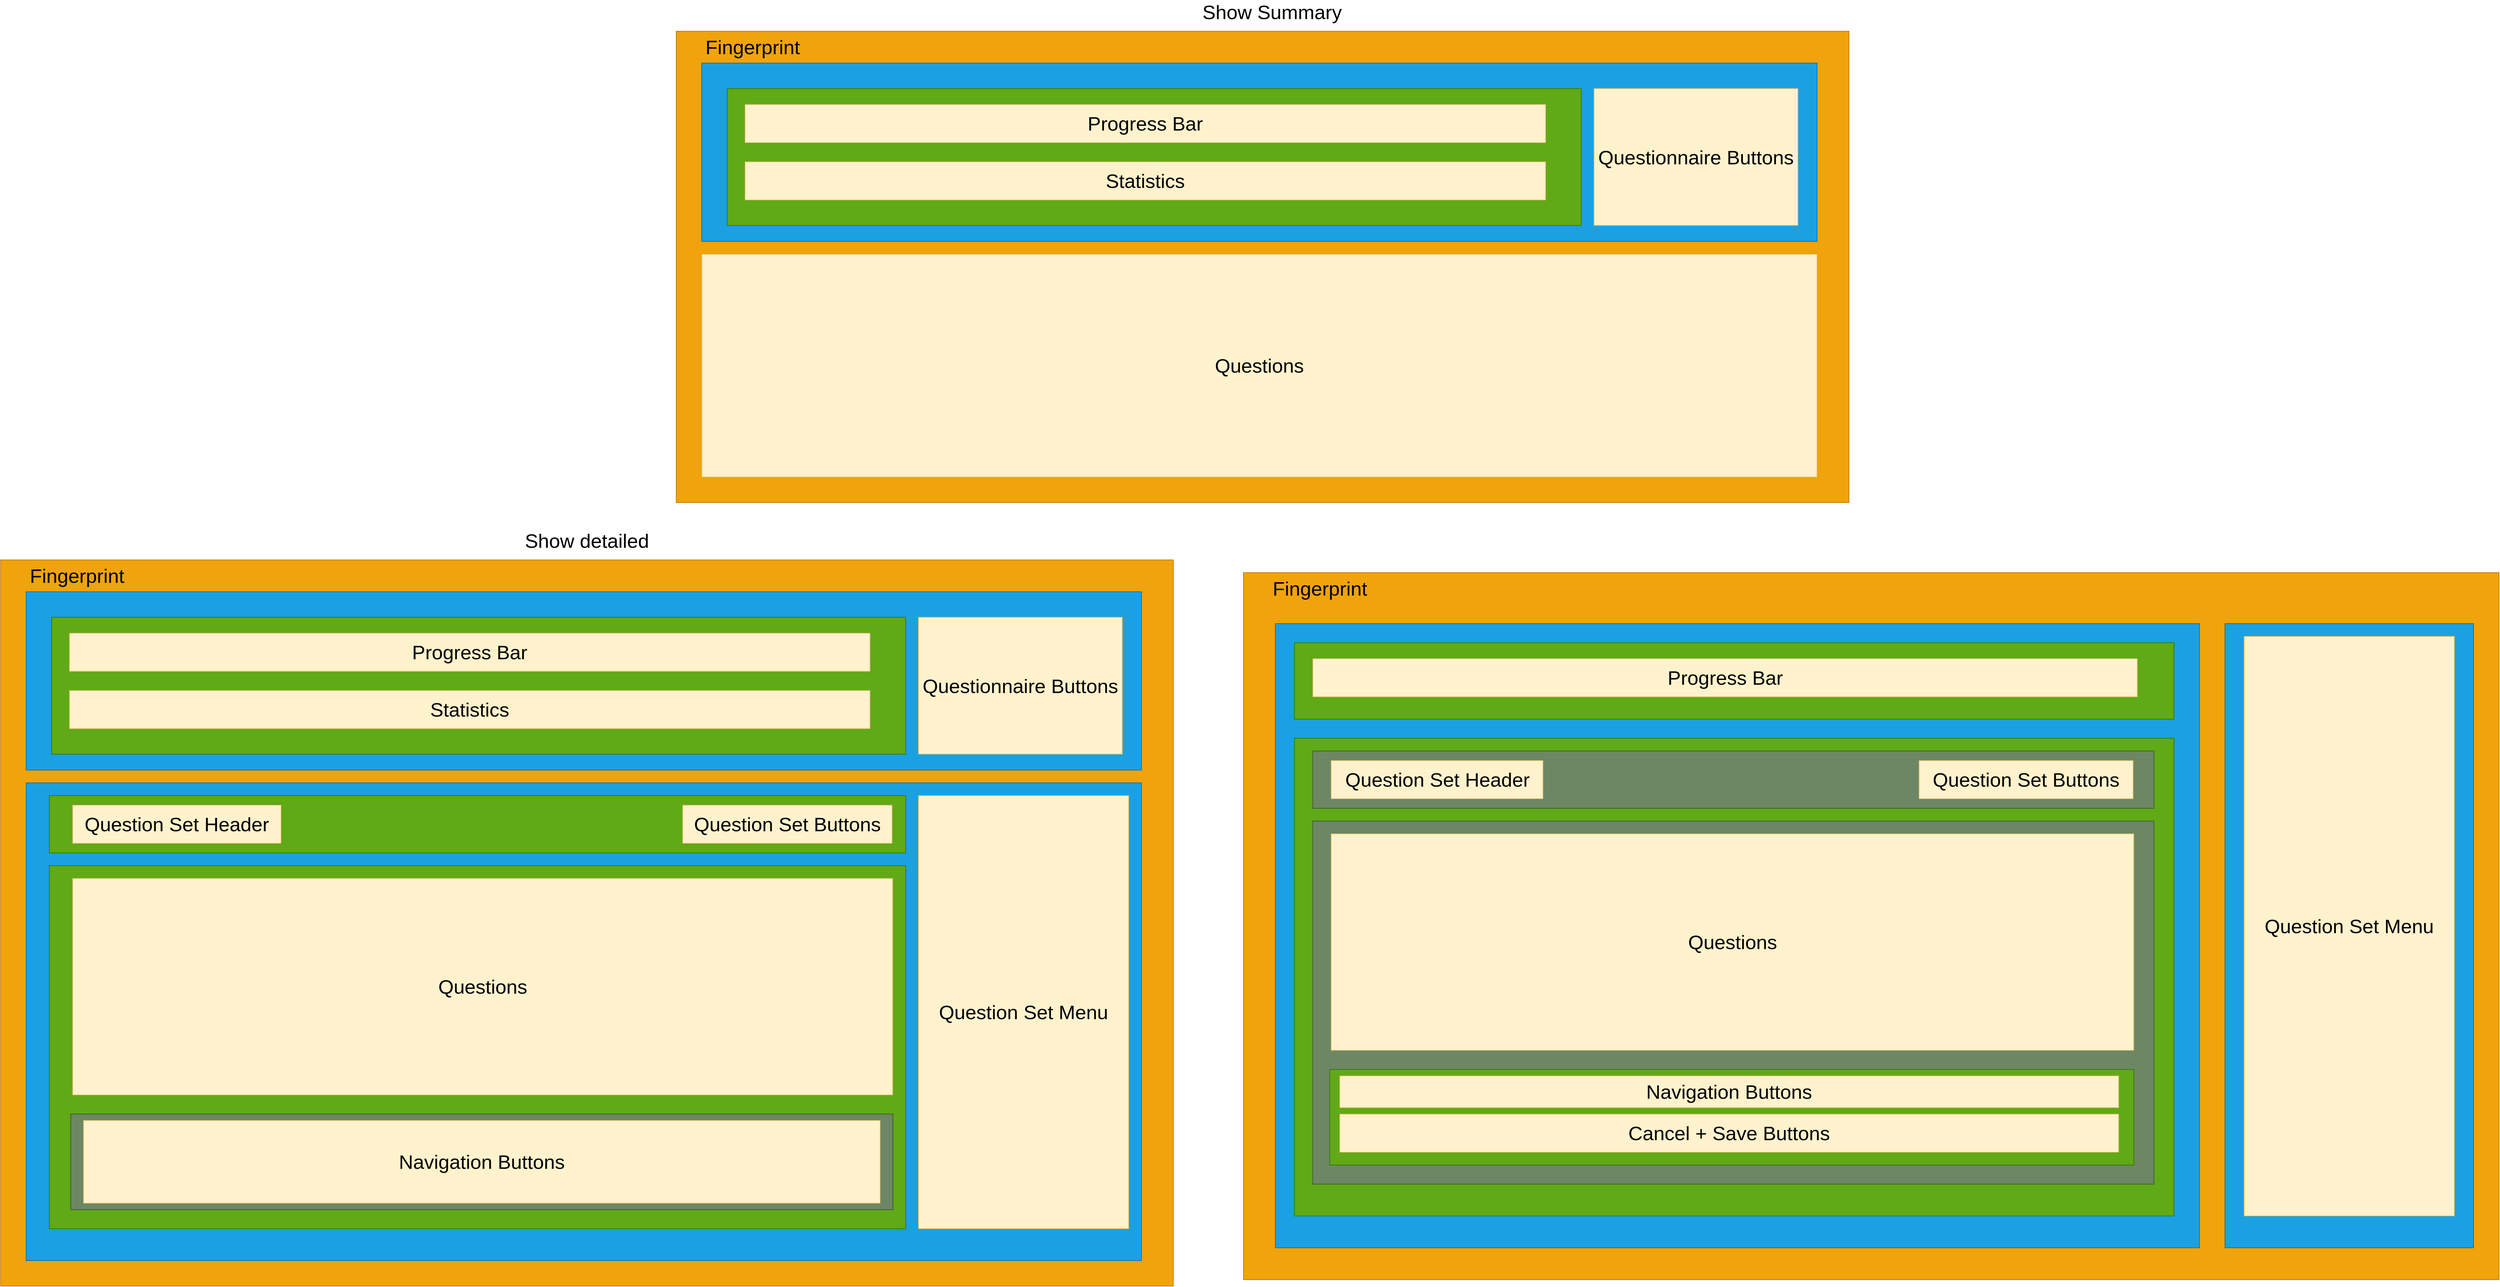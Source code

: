 <mxfile version="15.2.9" type="device"><diagram id="fps_OKixio_skMnHShzO" name="Page-1"><mxGraphModel dx="5688" dy="2748" grid="1" gridSize="10" guides="1" tooltips="1" connect="1" arrows="1" fold="1" page="1" pageScale="1" pageWidth="1100" pageHeight="850" math="0" shadow="0"><root><mxCell id="0"/><mxCell id="1" parent="0"/><mxCell id="EC-B42ZKAICERS6-xcXC-5" value="" style="rounded=0;whiteSpace=wrap;html=1;shadow=0;glass=0;fillColor=#f0a30a;strokeColor=#BD7000;fontColor=#000000;fontSize=31;" vertex="1" parent="1"><mxGeometry x="380" y="1250" width="1840" height="1140" as="geometry"/></mxCell><mxCell id="EC-B42ZKAICERS6-xcXC-17" value="" style="rounded=0;whiteSpace=wrap;html=1;shadow=0;glass=0;fontSize=31;fillColor=#1ba1e2;strokeColor=#006EAF;fontColor=#ffffff;" vertex="1" parent="1"><mxGeometry x="420" y="1300" width="1750" height="280" as="geometry"/></mxCell><mxCell id="EC-B42ZKAICERS6-xcXC-16" value="Questionnaire Buttons" style="rounded=0;whiteSpace=wrap;html=1;shadow=0;glass=0;fontSize=31;fillColor=#fff2cc;strokeColor=#d6b656;" vertex="1" parent="1"><mxGeometry x="1820" y="1340" width="320" height="215" as="geometry"/></mxCell><mxCell id="EC-B42ZKAICERS6-xcXC-18" value="" style="group;fontSize=31;fillColor=#60a917;strokeColor=#2D7600;fontColor=#ffffff;" vertex="1" connectable="0" parent="1"><mxGeometry x="460" y="1340" width="1340" height="215" as="geometry"/></mxCell><mxCell id="EC-B42ZKAICERS6-xcXC-6" value="" style="rounded=0;whiteSpace=wrap;html=1;shadow=0;glass=0;fontSize=31;fillColor=#60a917;strokeColor=#2D7600;fontColor=#ffffff;" vertex="1" parent="EC-B42ZKAICERS6-xcXC-18"><mxGeometry width="1340" height="215" as="geometry"/></mxCell><mxCell id="EC-B42ZKAICERS6-xcXC-7" value="Progress Bar" style="rounded=0;whiteSpace=wrap;html=1;shadow=0;glass=0;fontSize=31;fillColor=#fff2cc;strokeColor=#d6b656;" vertex="1" parent="EC-B42ZKAICERS6-xcXC-18"><mxGeometry x="27.917" y="25" width="1256.25" height="60" as="geometry"/></mxCell><mxCell id="EC-B42ZKAICERS6-xcXC-8" value="Statistics" style="rounded=0;whiteSpace=wrap;html=1;shadow=0;glass=0;fontSize=31;fillColor=#fff2cc;strokeColor=#d6b656;" vertex="1" parent="EC-B42ZKAICERS6-xcXC-18"><mxGeometry x="27.917" y="115" width="1256.25" height="60" as="geometry"/></mxCell><mxCell id="EC-B42ZKAICERS6-xcXC-19" value="" style="group;fontSize=31;fillColor=#6d8764;strokeColor=#3A5431;fontColor=#ffffff;" vertex="1" connectable="0" parent="1"><mxGeometry x="420" y="1600" width="1750" height="750" as="geometry"/></mxCell><mxCell id="EC-B42ZKAICERS6-xcXC-9" value="" style="rounded=0;whiteSpace=wrap;html=1;shadow=0;glass=0;fontSize=31;fillColor=#1ba1e2;strokeColor=#006EAF;fontColor=#ffffff;" vertex="1" parent="EC-B42ZKAICERS6-xcXC-19"><mxGeometry width="1750" height="750" as="geometry"/></mxCell><mxCell id="EC-B42ZKAICERS6-xcXC-10" value="" style="rounded=0;whiteSpace=wrap;html=1;shadow=0;glass=0;fontSize=31;fillColor=#60a917;strokeColor=#2D7600;fontColor=#ffffff;" vertex="1" parent="EC-B42ZKAICERS6-xcXC-19"><mxGeometry x="36.46" y="20" width="1343.54" height="90" as="geometry"/></mxCell><mxCell id="EC-B42ZKAICERS6-xcXC-11" value="Question Set Header" style="rounded=0;whiteSpace=wrap;html=1;shadow=0;glass=0;fontSize=31;fillColor=#fff2cc;strokeColor=#d6b656;" vertex="1" parent="EC-B42ZKAICERS6-xcXC-19"><mxGeometry x="72.92" y="35" width="327.08" height="60" as="geometry"/></mxCell><mxCell id="EC-B42ZKAICERS6-xcXC-12" value="Question Set Buttons" style="rounded=0;whiteSpace=wrap;html=1;shadow=0;glass=0;fontSize=31;fillColor=#fff2cc;strokeColor=#d6b656;" vertex="1" parent="EC-B42ZKAICERS6-xcXC-19"><mxGeometry x="1030" y="35" width="328.75" height="60" as="geometry"/></mxCell><mxCell id="EC-B42ZKAICERS6-xcXC-13" value="" style="rounded=0;whiteSpace=wrap;html=1;shadow=0;glass=0;fontSize=31;fillColor=#60a917;strokeColor=#2D7600;fontColor=#ffffff;" vertex="1" parent="EC-B42ZKAICERS6-xcXC-19"><mxGeometry x="36.46" y="130" width="1343.54" height="570" as="geometry"/></mxCell><mxCell id="EC-B42ZKAICERS6-xcXC-25" value="Question Set Menu" style="rounded=0;whiteSpace=wrap;html=1;shadow=0;glass=0;fontSize=31;fillColor=#fff2cc;strokeColor=#d6b656;" vertex="1" parent="EC-B42ZKAICERS6-xcXC-19"><mxGeometry x="1400" y="20" width="330" height="680" as="geometry"/></mxCell><mxCell id="EC-B42ZKAICERS6-xcXC-26" value="Questions" style="rounded=0;whiteSpace=wrap;html=1;shadow=0;glass=0;fontSize=31;fillColor=#fff2cc;strokeColor=#d6b656;" vertex="1" parent="EC-B42ZKAICERS6-xcXC-19"><mxGeometry x="72.92" y="150" width="1286.77" height="340" as="geometry"/></mxCell><mxCell id="EC-B42ZKAICERS6-xcXC-27" value="" style="rounded=0;whiteSpace=wrap;html=1;shadow=0;glass=0;fontSize=31;fillColor=#6d8764;strokeColor=#3A5431;fontColor=#ffffff;" vertex="1" parent="EC-B42ZKAICERS6-xcXC-19"><mxGeometry x="70" y="520" width="1290" height="150" as="geometry"/></mxCell><mxCell id="EC-B42ZKAICERS6-xcXC-28" value="Navigation Buttons" style="rounded=0;whiteSpace=wrap;html=1;shadow=0;glass=0;fontSize=31;fillColor=#fff2cc;strokeColor=#d6b656;" vertex="1" parent="EC-B42ZKAICERS6-xcXC-19"><mxGeometry x="90" y="530" width="1250" height="130" as="geometry"/></mxCell><mxCell id="EC-B42ZKAICERS6-xcXC-20" value="Fingerprint" style="text;html=1;strokeColor=none;fillColor=none;align=center;verticalAlign=middle;whiteSpace=wrap;rounded=0;shadow=0;glass=0;fontSize=31;" vertex="1" parent="1"><mxGeometry x="420" y="1265" width="160" height="20" as="geometry"/></mxCell><mxCell id="EC-B42ZKAICERS6-xcXC-30" value="" style="rounded=0;whiteSpace=wrap;html=1;shadow=0;glass=0;fillColor=#f0a30a;strokeColor=#BD7000;fontColor=#000000;fontSize=31;" vertex="1" parent="1"><mxGeometry x="2330" y="1270" width="1970" height="1110" as="geometry"/></mxCell><mxCell id="EC-B42ZKAICERS6-xcXC-31" value="" style="rounded=0;whiteSpace=wrap;html=1;shadow=0;glass=0;fontSize=31;fillColor=#1ba1e2;strokeColor=#006EAF;fontColor=#ffffff;" vertex="1" parent="1"><mxGeometry x="3870" y="1350" width="390" height="980" as="geometry"/></mxCell><mxCell id="EC-B42ZKAICERS6-xcXC-50" value="" style="rounded=0;whiteSpace=wrap;html=1;shadow=0;glass=0;fontSize=31;fillColor=#1ba1e2;strokeColor=#006EAF;fontColor=#ffffff;" vertex="1" parent="1"><mxGeometry x="2380" y="1350" width="1450" height="980" as="geometry"/></mxCell><mxCell id="EC-B42ZKAICERS6-xcXC-37" value="" style="group;fontSize=31;fillColor=#60a917;strokeColor=#2D7600;fontColor=#ffffff;container=0;" vertex="1" connectable="0" parent="1"><mxGeometry x="2410" y="1530" width="1380" height="750" as="geometry"/></mxCell><mxCell id="EC-B42ZKAICERS6-xcXC-47" value="Fingerprint" style="text;html=1;strokeColor=none;fillColor=none;align=center;verticalAlign=middle;whiteSpace=wrap;rounded=0;shadow=0;glass=0;fontSize=31;" vertex="1" parent="1"><mxGeometry x="2370" y="1285" width="160" height="20" as="geometry"/></mxCell><mxCell id="EC-B42ZKAICERS6-xcXC-43" value="Question Set Menu" style="rounded=0;whiteSpace=wrap;html=1;shadow=0;glass=0;fontSize=31;fillColor=#fff2cc;strokeColor=#d6b656;" vertex="1" parent="1"><mxGeometry x="3900" y="1370" width="330" height="910" as="geometry"/></mxCell><mxCell id="EC-B42ZKAICERS6-xcXC-49" value="" style="group" vertex="1" connectable="0" parent="1"><mxGeometry x="2410" y="1380" width="1380" height="120" as="geometry"/></mxCell><mxCell id="EC-B42ZKAICERS6-xcXC-33" value="" style="group;fontSize=31;fillColor=#60a917;strokeColor=#2D7600;fontColor=#ffffff;container=0;" vertex="1" connectable="0" parent="EC-B42ZKAICERS6-xcXC-49"><mxGeometry width="1380" height="120" as="geometry"/></mxCell><mxCell id="EC-B42ZKAICERS6-xcXC-35" value="Progress Bar" style="rounded=0;whiteSpace=wrap;html=1;shadow=0;glass=0;fontSize=31;fillColor=#fff2cc;strokeColor=#d6b656;" vertex="1" parent="EC-B42ZKAICERS6-xcXC-49"><mxGeometry x="28.75" y="25" width="1293.75" height="60" as="geometry"/></mxCell><mxCell id="EC-B42ZKAICERS6-xcXC-39" value="" style="rounded=0;whiteSpace=wrap;html=1;shadow=0;glass=0;fontSize=31;fillColor=#6d8764;strokeColor=#3A5431;fontColor=#ffffff;" vertex="1" parent="1"><mxGeometry x="2438.751" y="1550" width="1319.706" height="90" as="geometry"/></mxCell><mxCell id="EC-B42ZKAICERS6-xcXC-40" value="Question Set Header" style="rounded=0;whiteSpace=wrap;html=1;shadow=0;glass=0;fontSize=31;fillColor=#fff2cc;strokeColor=#d6b656;" vertex="1" parent="1"><mxGeometry x="2467.5" y="1565" width="332.5" height="60" as="geometry"/></mxCell><mxCell id="EC-B42ZKAICERS6-xcXC-41" value="Question Set Buttons" style="rounded=0;whiteSpace=wrap;html=1;shadow=0;glass=0;fontSize=31;fillColor=#fff2cc;strokeColor=#d6b656;" vertex="1" parent="1"><mxGeometry x="3390" y="1565" width="335.93" height="60" as="geometry"/></mxCell><mxCell id="EC-B42ZKAICERS6-xcXC-42" value="" style="rounded=0;whiteSpace=wrap;html=1;shadow=0;glass=0;fontSize=31;fillColor=#6d8764;strokeColor=#3A5431;fontColor=#ffffff;" vertex="1" parent="1"><mxGeometry x="2438.751" y="1660" width="1319.706" height="570" as="geometry"/></mxCell><mxCell id="EC-B42ZKAICERS6-xcXC-44" value="Questions" style="rounded=0;whiteSpace=wrap;html=1;shadow=0;glass=0;fontSize=31;fillColor=#fff2cc;strokeColor=#d6b656;" vertex="1" parent="1"><mxGeometry x="2467.503" y="1680" width="1259.412" height="340" as="geometry"/></mxCell><mxCell id="EC-B42ZKAICERS6-xcXC-45" value="" style="rounded=0;whiteSpace=wrap;html=1;shadow=0;glass=0;fontSize=31;fillColor=#60a917;strokeColor=#2D7600;fontColor=#ffffff;" vertex="1" parent="1"><mxGeometry x="2465.2" y="2050" width="1261.714" height="150" as="geometry"/></mxCell><mxCell id="EC-B42ZKAICERS6-xcXC-46" value="Navigation Buttons" style="rounded=0;whiteSpace=wrap;html=1;shadow=0;glass=0;fontSize=31;fillColor=#fff2cc;strokeColor=#d6b656;" vertex="1" parent="1"><mxGeometry x="2480.971" y="2060" width="1222.286" height="50" as="geometry"/></mxCell><mxCell id="EC-B42ZKAICERS6-xcXC-48" value="Cancel + Save Buttons" style="rounded=0;whiteSpace=wrap;html=1;shadow=0;glass=0;fontSize=31;fillColor=#fff2cc;strokeColor=#d6b656;" vertex="1" parent="1"><mxGeometry x="2480.971" y="2120" width="1222.286" height="60" as="geometry"/></mxCell><mxCell id="EC-B42ZKAICERS6-xcXC-52" value="Show detailed" style="text;html=1;strokeColor=none;fillColor=none;align=center;verticalAlign=middle;whiteSpace=wrap;rounded=0;shadow=0;glass=0;fontSize=31;" vertex="1" parent="1"><mxGeometry x="1125" y="1210" width="350" height="20" as="geometry"/></mxCell><mxCell id="EC-B42ZKAICERS6-xcXC-70" value="" style="rounded=0;whiteSpace=wrap;html=1;shadow=0;glass=0;fillColor=#f0a30a;strokeColor=#BD7000;fontColor=#000000;fontSize=31;" vertex="1" parent="1"><mxGeometry x="1440" y="420" width="1840" height="740" as="geometry"/></mxCell><mxCell id="EC-B42ZKAICERS6-xcXC-71" value="" style="rounded=0;whiteSpace=wrap;html=1;shadow=0;glass=0;fontSize=31;fillColor=#1ba1e2;strokeColor=#006EAF;fontColor=#ffffff;" vertex="1" parent="1"><mxGeometry x="1480" y="470" width="1750" height="280" as="geometry"/></mxCell><mxCell id="EC-B42ZKAICERS6-xcXC-72" value="Questionnaire Buttons" style="rounded=0;whiteSpace=wrap;html=1;shadow=0;glass=0;fontSize=31;fillColor=#fff2cc;strokeColor=#d6b656;" vertex="1" parent="1"><mxGeometry x="2880" y="510" width="320" height="215" as="geometry"/></mxCell><mxCell id="EC-B42ZKAICERS6-xcXC-73" value="" style="group;fontSize=31;fillColor=#60a917;strokeColor=#2D7600;fontColor=#ffffff;" vertex="1" connectable="0" parent="1"><mxGeometry x="1520" y="510" width="1340" height="215" as="geometry"/></mxCell><mxCell id="EC-B42ZKAICERS6-xcXC-74" value="" style="rounded=0;whiteSpace=wrap;html=1;shadow=0;glass=0;fontSize=31;fillColor=#60a917;strokeColor=#2D7600;fontColor=#ffffff;" vertex="1" parent="EC-B42ZKAICERS6-xcXC-73"><mxGeometry width="1340" height="215" as="geometry"/></mxCell><mxCell id="EC-B42ZKAICERS6-xcXC-75" value="Progress Bar" style="rounded=0;whiteSpace=wrap;html=1;shadow=0;glass=0;fontSize=31;fillColor=#fff2cc;strokeColor=#d6b656;" vertex="1" parent="EC-B42ZKAICERS6-xcXC-73"><mxGeometry x="27.917" y="25" width="1256.25" height="60" as="geometry"/></mxCell><mxCell id="EC-B42ZKAICERS6-xcXC-76" value="Statistics" style="rounded=0;whiteSpace=wrap;html=1;shadow=0;glass=0;fontSize=31;fillColor=#fff2cc;strokeColor=#d6b656;" vertex="1" parent="EC-B42ZKAICERS6-xcXC-73"><mxGeometry x="27.917" y="115" width="1256.25" height="60" as="geometry"/></mxCell><mxCell id="EC-B42ZKAICERS6-xcXC-77" value="" style="group;fontSize=31;fillColor=#fff2cc;strokeColor=#d6b656;" vertex="1" connectable="0" parent="1"><mxGeometry x="1480" y="770" width="1750" height="350" as="geometry"/></mxCell><mxCell id="EC-B42ZKAICERS6-xcXC-78" value="Questions" style="rounded=0;whiteSpace=wrap;html=1;shadow=0;glass=0;fontSize=31;fillColor=#fff2cc;strokeColor=#d6b656;" vertex="1" parent="EC-B42ZKAICERS6-xcXC-77"><mxGeometry width="1750" height="350" as="geometry"/></mxCell><mxCell id="EC-B42ZKAICERS6-xcXC-87" value="Fingerprint" style="text;html=1;strokeColor=none;fillColor=none;align=center;verticalAlign=middle;whiteSpace=wrap;rounded=0;shadow=0;glass=0;fontSize=31;" vertex="1" parent="1"><mxGeometry x="1480" y="435" width="160" height="20" as="geometry"/></mxCell><mxCell id="EC-B42ZKAICERS6-xcXC-88" value="Show Summary" style="text;html=1;strokeColor=none;fillColor=none;align=center;verticalAlign=middle;whiteSpace=wrap;rounded=0;shadow=0;glass=0;fontSize=31;" vertex="1" parent="1"><mxGeometry x="2200" y="380" width="350" height="20" as="geometry"/></mxCell></root></mxGraphModel></diagram></mxfile>